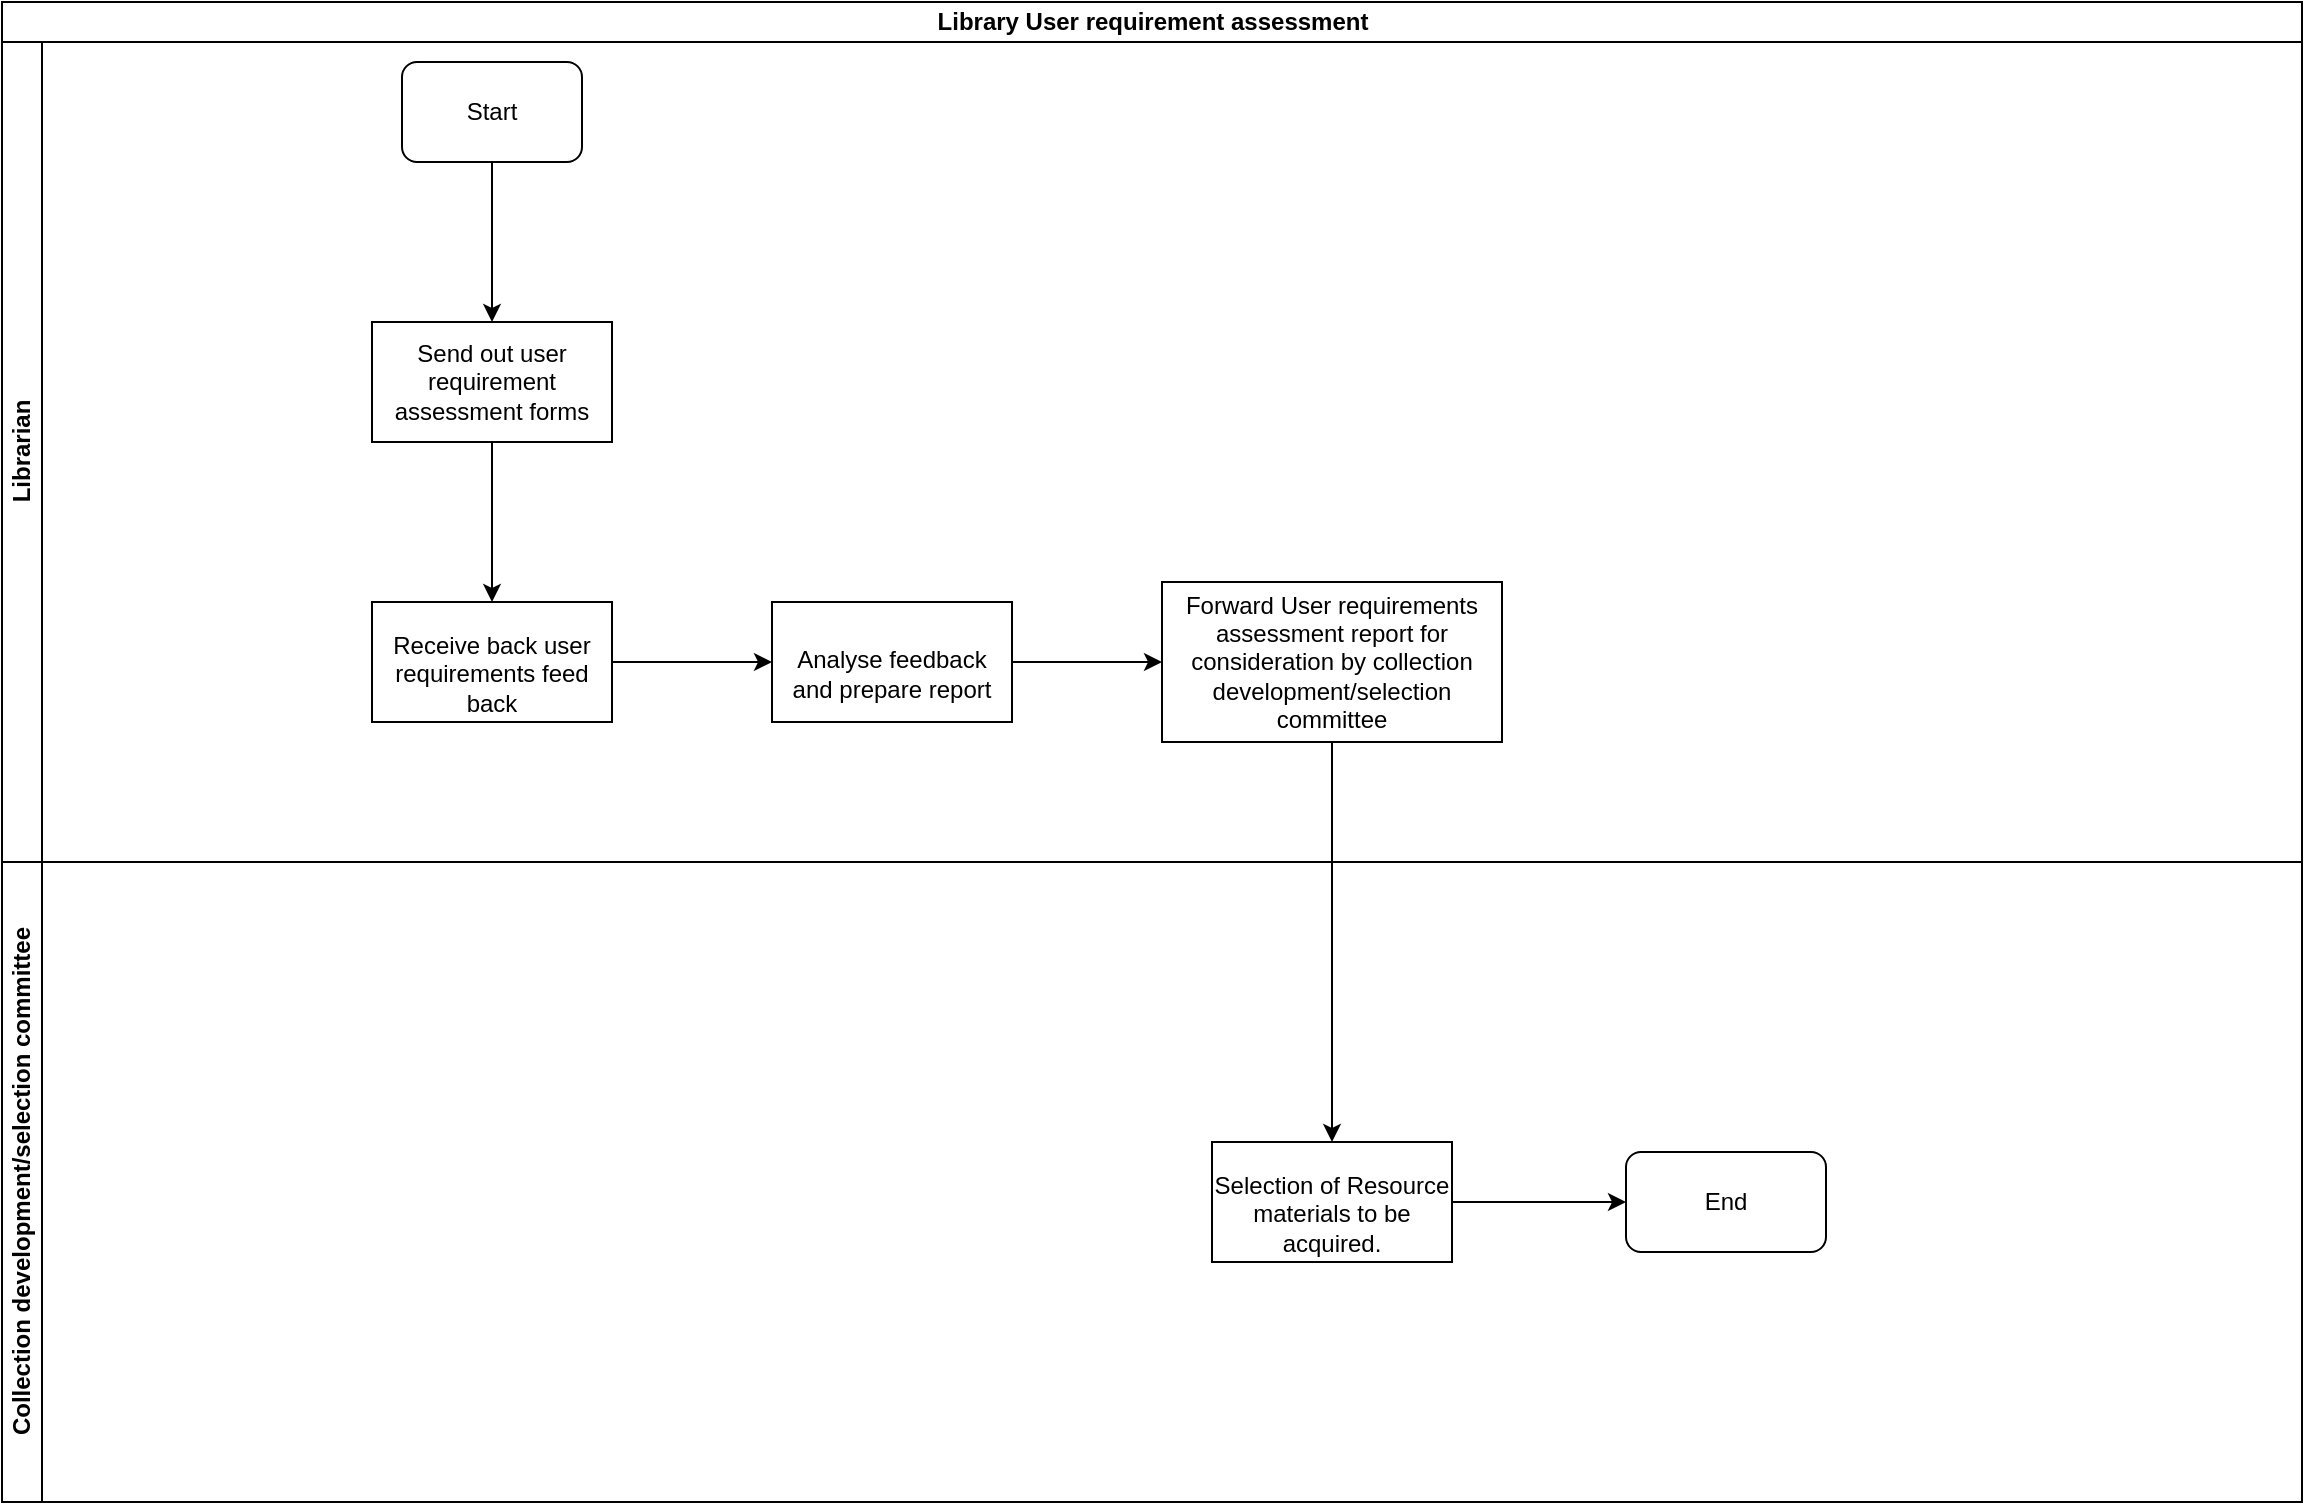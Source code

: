 <mxfile version="13.7.7" type="github">
  <diagram id="Nvaw2gHJHcSBUKbXuP-K" name="Page-1">
    <mxGraphModel dx="910" dy="487" grid="1" gridSize="10" guides="1" tooltips="1" connect="1" arrows="1" fold="1" page="1" pageScale="1" pageWidth="1169" pageHeight="827" math="0" shadow="0">
      <root>
        <mxCell id="0" />
        <mxCell id="1" parent="0" />
        <mxCell id="lZmL2fSjqCGuLQ8A0n4v-1" value="Library User requirement assessment" style="swimlane;html=1;childLayout=stackLayout;resizeParent=1;resizeParentMax=0;horizontal=1;startSize=20;horizontalStack=0;" vertex="1" parent="1">
          <mxGeometry x="10" y="10" width="1150" height="750" as="geometry" />
        </mxCell>
        <mxCell id="lZmL2fSjqCGuLQ8A0n4v-2" value="Librarian" style="swimlane;html=1;startSize=20;horizontal=0;" vertex="1" parent="lZmL2fSjqCGuLQ8A0n4v-1">
          <mxGeometry y="20" width="1150" height="410" as="geometry" />
        </mxCell>
        <mxCell id="lZmL2fSjqCGuLQ8A0n4v-5" value="Start" style="rounded=1;whiteSpace=wrap;html=1;" vertex="1" parent="lZmL2fSjqCGuLQ8A0n4v-2">
          <mxGeometry x="200" y="10" width="90" height="50" as="geometry" />
        </mxCell>
        <mxCell id="lZmL2fSjqCGuLQ8A0n4v-8" value="Send out user requirement assessment forms &lt;br&gt;" style="rounded=0;whiteSpace=wrap;html=1;" vertex="1" parent="lZmL2fSjqCGuLQ8A0n4v-2">
          <mxGeometry x="185" y="140" width="120" height="60" as="geometry" />
        </mxCell>
        <mxCell id="lZmL2fSjqCGuLQ8A0n4v-7" value="" style="edgeStyle=orthogonalEdgeStyle;rounded=0;orthogonalLoop=1;jettySize=auto;html=1;entryX=0.5;entryY=0;entryDx=0;entryDy=0;" edge="1" parent="lZmL2fSjqCGuLQ8A0n4v-2" source="lZmL2fSjqCGuLQ8A0n4v-5" target="lZmL2fSjqCGuLQ8A0n4v-8">
          <mxGeometry relative="1" as="geometry">
            <mxPoint x="245" y="135" as="targetPoint" />
          </mxGeometry>
        </mxCell>
        <mxCell id="lZmL2fSjqCGuLQ8A0n4v-13" value="Forward User requirements assessment report for consideration by collection development/selection committee" style="whiteSpace=wrap;html=1;rounded=0;" vertex="1" parent="lZmL2fSjqCGuLQ8A0n4v-2">
          <mxGeometry x="580" y="270" width="170" height="80" as="geometry" />
        </mxCell>
        <mxCell id="lZmL2fSjqCGuLQ8A0n4v-3" value="Collection development/selection committee" style="swimlane;html=1;startSize=20;horizontal=0;" vertex="1" parent="lZmL2fSjqCGuLQ8A0n4v-1">
          <mxGeometry y="430" width="1150" height="320" as="geometry" />
        </mxCell>
        <mxCell id="lZmL2fSjqCGuLQ8A0n4v-15" value="&lt;p class=&quot;western&quot; style=&quot;margin-bottom: 0in&quot; lang=&quot;en-GB&quot;&gt;Selection of Resource materials to be acquired.&lt;/p&gt;" style="whiteSpace=wrap;html=1;rounded=0;" vertex="1" parent="lZmL2fSjqCGuLQ8A0n4v-3">
          <mxGeometry x="605" y="140" width="120" height="60" as="geometry" />
        </mxCell>
        <mxCell id="lZmL2fSjqCGuLQ8A0n4v-19" value="End" style="rounded=1;whiteSpace=wrap;html=1;" vertex="1" parent="lZmL2fSjqCGuLQ8A0n4v-3">
          <mxGeometry x="812" y="145" width="100" height="50" as="geometry" />
        </mxCell>
        <mxCell id="lZmL2fSjqCGuLQ8A0n4v-18" value="" style="edgeStyle=orthogonalEdgeStyle;rounded=0;orthogonalLoop=1;jettySize=auto;html=1;entryX=0;entryY=0.5;entryDx=0;entryDy=0;" edge="1" parent="lZmL2fSjqCGuLQ8A0n4v-3" source="lZmL2fSjqCGuLQ8A0n4v-15" target="lZmL2fSjqCGuLQ8A0n4v-19">
          <mxGeometry relative="1" as="geometry">
            <mxPoint x="800" y="170" as="targetPoint" />
          </mxGeometry>
        </mxCell>
        <mxCell id="lZmL2fSjqCGuLQ8A0n4v-16" value="" style="edgeStyle=orthogonalEdgeStyle;rounded=0;orthogonalLoop=1;jettySize=auto;html=1;" edge="1" parent="lZmL2fSjqCGuLQ8A0n4v-1" source="lZmL2fSjqCGuLQ8A0n4v-13" target="lZmL2fSjqCGuLQ8A0n4v-15">
          <mxGeometry relative="1" as="geometry" />
        </mxCell>
        <mxCell id="lZmL2fSjqCGuLQ8A0n4v-12" value="" style="edgeStyle=orthogonalEdgeStyle;rounded=0;orthogonalLoop=1;jettySize=auto;html=1;" edge="1" parent="1" source="lZmL2fSjqCGuLQ8A0n4v-9" target="lZmL2fSjqCGuLQ8A0n4v-11">
          <mxGeometry relative="1" as="geometry" />
        </mxCell>
        <mxCell id="lZmL2fSjqCGuLQ8A0n4v-9" value="&lt;p class=&quot;western&quot; style=&quot;margin-bottom: 0in&quot; lang=&quot;en-GB&quot;&gt;&lt;br/&gt;Receive back user requirements feed back&lt;/p&gt;&lt;br/&gt;" style="whiteSpace=wrap;html=1;rounded=0;" vertex="1" parent="1">
          <mxGeometry x="195" y="310" width="120" height="60" as="geometry" />
        </mxCell>
        <mxCell id="lZmL2fSjqCGuLQ8A0n4v-10" value="" style="edgeStyle=orthogonalEdgeStyle;rounded=0;orthogonalLoop=1;jettySize=auto;html=1;" edge="1" parent="1" source="lZmL2fSjqCGuLQ8A0n4v-8" target="lZmL2fSjqCGuLQ8A0n4v-9">
          <mxGeometry relative="1" as="geometry" />
        </mxCell>
        <mxCell id="lZmL2fSjqCGuLQ8A0n4v-14" value="" style="edgeStyle=orthogonalEdgeStyle;rounded=0;orthogonalLoop=1;jettySize=auto;html=1;" edge="1" parent="1" source="lZmL2fSjqCGuLQ8A0n4v-11" target="lZmL2fSjqCGuLQ8A0n4v-13">
          <mxGeometry relative="1" as="geometry" />
        </mxCell>
        <mxCell id="lZmL2fSjqCGuLQ8A0n4v-11" value="&lt;p class=&quot;western&quot; style=&quot;margin-bottom: 0in&quot; lang=&quot;en-GB&quot;&gt;Analyse feedback and prepare report&lt;/p&gt;" style="whiteSpace=wrap;html=1;rounded=0;" vertex="1" parent="1">
          <mxGeometry x="395" y="310" width="120" height="60" as="geometry" />
        </mxCell>
      </root>
    </mxGraphModel>
  </diagram>
</mxfile>
